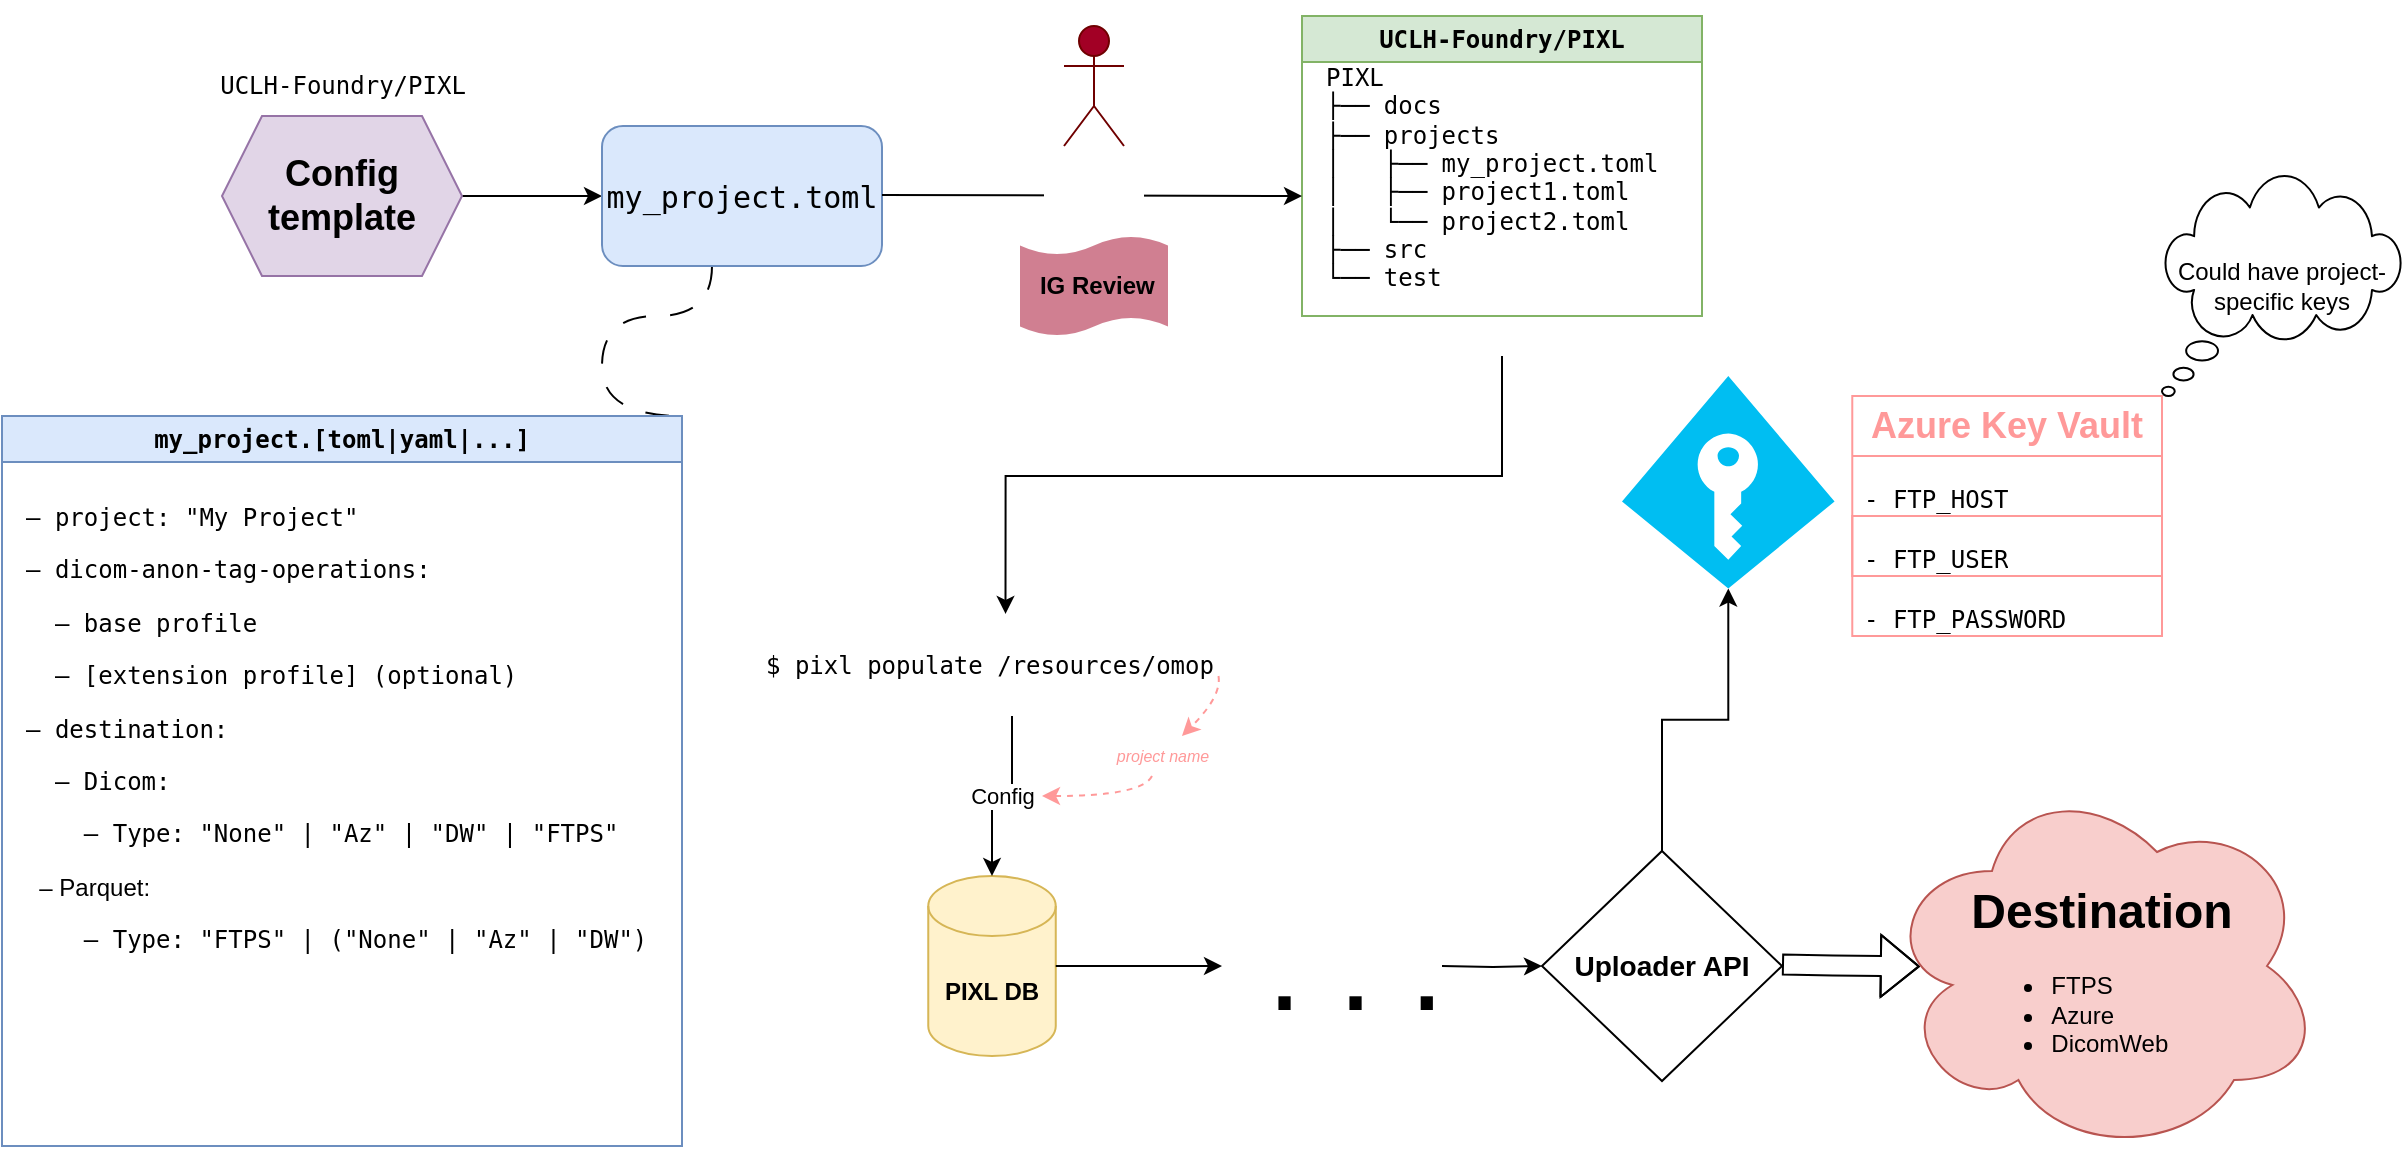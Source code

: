 <mxfile version="21.6.8" type="device">
  <diagram name="Page-1" id="b1Yz4LJFlwyoJpQOb2CD">
    <mxGraphModel dx="1501" dy="664" grid="1" gridSize="10" guides="1" tooltips="1" connect="1" arrows="1" fold="1" page="0" pageScale="1" pageWidth="850" pageHeight="1100" math="0" shadow="0">
      <root>
        <mxCell id="0" />
        <mxCell id="1" parent="0" />
        <mxCell id="KNKUc1UJHXEjSF4-eD5e-16" style="edgeStyle=orthogonalEdgeStyle;rounded=0;orthogonalLoop=1;jettySize=auto;html=1;exitX=1;exitY=0.5;exitDx=0;exitDy=0;entryX=0;entryY=0.5;entryDx=0;entryDy=0;movable=1;resizable=1;rotatable=1;deletable=1;editable=1;locked=0;connectable=1;" edge="1" parent="1" source="KNKUc1UJHXEjSF4-eD5e-1" target="KNKUc1UJHXEjSF4-eD5e-3">
          <mxGeometry relative="1" as="geometry" />
        </mxCell>
        <mxCell id="KNKUc1UJHXEjSF4-eD5e-1" value="&lt;h2&gt;Config template&lt;/h2&gt;" style="shape=hexagon;perimeter=hexagonPerimeter2;whiteSpace=wrap;html=1;fixedSize=1;fillColor=#e1d5e7;strokeColor=#9673a6;movable=1;resizable=1;rotatable=1;deletable=1;editable=1;locked=0;connectable=1;" vertex="1" parent="1">
          <mxGeometry x="70" y="90" width="120" height="80" as="geometry" />
        </mxCell>
        <mxCell id="KNKUc1UJHXEjSF4-eD5e-2" value="&lt;pre&gt;&lt;span style=&quot;font-style: normal;&quot;&gt;UCLH-Foundry/PIXL&lt;/span&gt;&lt;/pre&gt;" style="text;html=1;align=center;verticalAlign=middle;resizable=1;points=[];autosize=1;strokeColor=none;fillColor=none;fontFamily=Courier New;fontStyle=2;movable=1;rotatable=1;deletable=1;editable=1;locked=0;connectable=1;" vertex="1" parent="1">
          <mxGeometry x="55" y="50" width="150" height="50" as="geometry" />
        </mxCell>
        <mxCell id="KNKUc1UJHXEjSF4-eD5e-53" style="edgeStyle=orthogonalEdgeStyle;rounded=0;orthogonalLoop=1;jettySize=auto;html=1;curved=1;dashed=1;dashPattern=12 12;endArrow=none;endFill=0;entryX=1;entryY=0;entryDx=0;entryDy=0;movable=1;resizable=1;rotatable=1;deletable=1;editable=1;locked=0;connectable=1;" edge="1" parent="1" source="KNKUc1UJHXEjSF4-eD5e-3" target="KNKUc1UJHXEjSF4-eD5e-51">
          <mxGeometry relative="1" as="geometry">
            <Array as="points">
              <mxPoint x="315" y="190" />
              <mxPoint x="260" y="190" />
              <mxPoint x="260" y="240" />
            </Array>
          </mxGeometry>
        </mxCell>
        <mxCell id="KNKUc1UJHXEjSF4-eD5e-3" value="&lt;pre style=&quot;font-size: 15px;&quot;&gt;my_project.toml&lt;/pre&gt;" style="rounded=1;whiteSpace=wrap;html=1;fontSize=15;fillColor=#dae8fc;strokeColor=#6c8ebf;movable=1;resizable=1;rotatable=1;deletable=1;editable=1;locked=0;connectable=1;" vertex="1" parent="1">
          <mxGeometry x="260" y="95" width="140" height="70" as="geometry" />
        </mxCell>
        <mxCell id="KNKUc1UJHXEjSF4-eD5e-5" value="&lt;pre&gt;UCLH-Foundry/PIXL&lt;/pre&gt;" style="swimlane;whiteSpace=wrap;html=1;fillColor=#d5e8d4;strokeColor=#82b366;container=1;movable=1;resizable=1;rotatable=1;deletable=1;editable=1;locked=0;connectable=1;" vertex="1" parent="1">
          <mxGeometry x="610" y="40" width="200" height="150" as="geometry" />
        </mxCell>
        <mxCell id="KNKUc1UJHXEjSF4-eD5e-11" value="" style="group;movable=1;resizable=1;rotatable=1;deletable=1;editable=1;locked=0;connectable=1;" vertex="1" connectable="0" parent="1">
          <mxGeometry x="270" y="340" width="320" height="220" as="geometry" />
        </mxCell>
        <mxCell id="KNKUc1UJHXEjSF4-eD5e-10" value="&lt;pre&gt;$ pixl populate /resources/omop&lt;/pre&gt;" style="text;html=1;align=left;verticalAlign=middle;resizable=1;points=[];autosize=1;strokeColor=none;fillColor=none;movable=1;rotatable=1;deletable=1;editable=1;locked=0;connectable=1;" vertex="1" parent="KNKUc1UJHXEjSF4-eD5e-11">
          <mxGeometry x="70" width="250" height="50" as="geometry" />
        </mxCell>
        <mxCell id="KNKUc1UJHXEjSF4-eD5e-12" value="PIXL DB" style="shape=cylinder3;whiteSpace=wrap;html=1;boundedLbl=1;backgroundOutline=1;size=15;fontStyle=1;fillColor=#fff2cc;strokeColor=#d6b656;movable=1;resizable=1;rotatable=1;deletable=1;editable=1;locked=0;connectable=1;" vertex="1" parent="KNKUc1UJHXEjSF4-eD5e-11">
          <mxGeometry x="153.13" y="130" width="63.75" height="90" as="geometry" />
        </mxCell>
        <mxCell id="KNKUc1UJHXEjSF4-eD5e-13" value="Config" style="edgeStyle=orthogonalEdgeStyle;rounded=0;orthogonalLoop=1;jettySize=auto;html=1;movable=1;resizable=1;rotatable=1;deletable=1;editable=1;locked=0;connectable=1;" edge="1" parent="KNKUc1UJHXEjSF4-eD5e-11" source="KNKUc1UJHXEjSF4-eD5e-10" target="KNKUc1UJHXEjSF4-eD5e-12">
          <mxGeometry relative="1" as="geometry" />
        </mxCell>
        <mxCell id="KNKUc1UJHXEjSF4-eD5e-29" value="&lt;i style=&quot;font-size: 8px;&quot;&gt;&lt;font color=&quot;#ff9999&quot; style=&quot;font-size: 8px;&quot;&gt;project name&lt;/font&gt;&lt;br style=&quot;font-size: 8px;&quot;&gt;&lt;/i&gt;" style="text;html=1;align=center;verticalAlign=middle;resizable=1;points=[];autosize=1;strokeColor=none;fillColor=none;rotation=0;fontSize=8;movable=1;rotatable=1;deletable=1;editable=1;locked=0;connectable=1;" vertex="1" parent="KNKUc1UJHXEjSF4-eD5e-11">
          <mxGeometry x="235" y="60" width="70" height="20" as="geometry" />
        </mxCell>
        <mxCell id="KNKUc1UJHXEjSF4-eD5e-33" value="" style="curved=1;endArrow=classic;html=1;rounded=0;exitX=0.913;exitY=0.6;exitDx=0;exitDy=0;exitPerimeter=0;strokeWidth=1;dashed=1;fontColor=#FF9999;strokeColor=#FF9999;movable=1;resizable=1;rotatable=1;deletable=1;editable=1;locked=0;connectable=1;" edge="1" parent="KNKUc1UJHXEjSF4-eD5e-11" source="KNKUc1UJHXEjSF4-eD5e-10" target="KNKUc1UJHXEjSF4-eD5e-29">
          <mxGeometry width="50" height="50" relative="1" as="geometry">
            <mxPoint x="330" y="60" as="sourcePoint" />
            <mxPoint x="380" y="10" as="targetPoint" />
            <Array as="points">
              <mxPoint x="300" y="40" />
            </Array>
          </mxGeometry>
        </mxCell>
        <mxCell id="KNKUc1UJHXEjSF4-eD5e-31" value="" style="curved=1;endArrow=classic;html=1;rounded=0;dashed=1;fillColor=#f8cecc;strokeColor=#FF9999;movable=1;resizable=1;rotatable=1;deletable=1;editable=1;locked=0;connectable=1;" edge="1" parent="1" source="KNKUc1UJHXEjSF4-eD5e-29">
          <mxGeometry width="50" height="50" relative="1" as="geometry">
            <mxPoint x="480" y="510" as="sourcePoint" />
            <mxPoint x="480" y="430" as="targetPoint" />
            <Array as="points">
              <mxPoint x="530" y="430" />
            </Array>
          </mxGeometry>
        </mxCell>
        <mxCell id="KNKUc1UJHXEjSF4-eD5e-39" style="edgeStyle=orthogonalEdgeStyle;rounded=0;orthogonalLoop=1;jettySize=auto;html=1;shape=flexArrow;entryX=0.086;entryY=0.501;entryDx=0;entryDy=0;entryPerimeter=0;movable=1;resizable=1;rotatable=1;deletable=1;editable=1;locked=0;connectable=1;" edge="1" parent="1" target="KNKUc1UJHXEjSF4-eD5e-40">
          <mxGeometry relative="1" as="geometry">
            <mxPoint x="905.62" y="515.76" as="targetPoint" />
            <mxPoint x="850" y="514.24" as="sourcePoint" />
          </mxGeometry>
        </mxCell>
        <mxCell id="KNKUc1UJHXEjSF4-eD5e-48" style="edgeStyle=orthogonalEdgeStyle;rounded=0;orthogonalLoop=1;jettySize=auto;html=1;entryX=0;entryY=0.5;entryDx=0;entryDy=0;movable=1;resizable=1;rotatable=1;deletable=1;editable=1;locked=0;connectable=1;" edge="1" parent="1" target="KNKUc1UJHXEjSF4-eD5e-47">
          <mxGeometry relative="1" as="geometry">
            <mxPoint x="680" y="515" as="sourcePoint" />
          </mxGeometry>
        </mxCell>
        <mxCell id="KNKUc1UJHXEjSF4-eD5e-36" value=". . .&amp;nbsp;" style="text;html=1;align=right;verticalAlign=middle;resizable=1;points=[];autosize=1;strokeColor=none;fillColor=none;fontSize=64;horizontal=1;labelPosition=center;verticalLabelPosition=middle;movable=1;rotatable=1;deletable=1;editable=1;locked=0;connectable=1;" vertex="1" parent="1">
          <mxGeometry x="570" y="470" width="130" height="90" as="geometry" />
        </mxCell>
        <mxCell id="KNKUc1UJHXEjSF4-eD5e-35" style="edgeStyle=orthogonalEdgeStyle;rounded=0;orthogonalLoop=1;jettySize=auto;html=1;movable=1;resizable=1;rotatable=1;deletable=1;editable=1;locked=0;connectable=1;" edge="1" parent="1" source="KNKUc1UJHXEjSF4-eD5e-12" target="KNKUc1UJHXEjSF4-eD5e-36">
          <mxGeometry relative="1" as="geometry">
            <mxPoint x="560" y="515" as="targetPoint" />
          </mxGeometry>
        </mxCell>
        <mxCell id="KNKUc1UJHXEjSF4-eD5e-40" value="&lt;h1&gt;Destination&lt;/h1&gt;&lt;div&gt;&lt;ul&gt;&lt;li style=&quot;text-align: left;&quot;&gt;FTPS&lt;/li&gt;&lt;li style=&quot;text-align: left;&quot;&gt;Azure&lt;/li&gt;&lt;li style=&quot;text-align: left;&quot;&gt;DicomWeb&lt;/li&gt;&lt;/ul&gt;&lt;/div&gt;" style="ellipse;shape=cloud;whiteSpace=wrap;html=1;fillColor=#f8cecc;strokeColor=#b85450;movable=1;resizable=1;rotatable=1;deletable=1;editable=1;locked=0;connectable=1;" vertex="1" parent="1">
          <mxGeometry x="900" y="420" width="220" height="190" as="geometry" />
        </mxCell>
        <mxCell id="KNKUc1UJHXEjSF4-eD5e-46" value="" style="group;movable=1;resizable=1;rotatable=1;deletable=1;editable=1;locked=0;connectable=1;" vertex="1" connectable="0" parent="1">
          <mxGeometry x="770" y="220" width="310" height="130" as="geometry" />
        </mxCell>
        <mxCell id="KNKUc1UJHXEjSF4-eD5e-41" value="" style="sketch=0;outlineConnect=0;fontColor=#232F3E;gradientColor=none;fillColor=#00BEF2;strokeColor=none;dashed=0;verticalLabelPosition=bottom;verticalAlign=top;align=center;html=1;fontSize=12;fontStyle=0;aspect=fixed;pointerEvents=1;shape=mxgraph.azure.access_control;movable=1;resizable=1;rotatable=1;deletable=1;editable=1;locked=0;connectable=1;" vertex="1" parent="KNKUc1UJHXEjSF4-eD5e-46">
          <mxGeometry width="106.286" height="106.286" as="geometry" />
        </mxCell>
        <mxCell id="KNKUc1UJHXEjSF4-eD5e-42" value="&lt;h2&gt;&lt;font color=&quot;#ff9999&quot;&gt;Azure Key Vault&lt;/font&gt;&lt;/h2&gt;" style="swimlane;fontStyle=0;childLayout=stackLayout;horizontal=1;startSize=30;horizontalStack=0;resizeParent=1;resizeParentMax=0;resizeLast=0;collapsible=1;marginBottom=0;whiteSpace=wrap;html=1;strokeColor=#FF9999;movable=1;resizable=1;rotatable=1;deletable=1;editable=1;locked=0;connectable=1;" vertex="1" parent="KNKUc1UJHXEjSF4-eD5e-46">
          <mxGeometry x="115.14" y="10" width="154.86" height="120" as="geometry" />
        </mxCell>
        <mxCell id="KNKUc1UJHXEjSF4-eD5e-43" value="&lt;pre&gt;-&amp;nbsp;FTP_HOST&lt;/pre&gt;" style="text;strokeColor=none;fillColor=none;align=left;verticalAlign=middle;spacingLeft=4;spacingRight=4;overflow=hidden;points=[[0,0.5],[1,0.5]];portConstraint=eastwest;rotatable=1;whiteSpace=wrap;html=1;movable=1;resizable=1;deletable=1;editable=1;locked=0;connectable=1;" vertex="1" parent="KNKUc1UJHXEjSF4-eD5e-42">
          <mxGeometry y="30" width="154.86" height="30" as="geometry" />
        </mxCell>
        <mxCell id="KNKUc1UJHXEjSF4-eD5e-44" value="&lt;pre style=&quot;border-color: var(--border-color);&quot;&gt;-&amp;nbsp;FTP_USER&lt;/pre&gt;" style="text;strokeColor=#FF9999;fillColor=none;align=left;verticalAlign=middle;spacingLeft=4;spacingRight=4;overflow=hidden;points=[[0,0.5],[1,0.5]];portConstraint=eastwest;rotatable=1;whiteSpace=wrap;html=1;movable=1;resizable=1;deletable=1;editable=1;locked=0;connectable=1;" vertex="1" parent="KNKUc1UJHXEjSF4-eD5e-42">
          <mxGeometry y="60" width="154.86" height="30" as="geometry" />
        </mxCell>
        <mxCell id="KNKUc1UJHXEjSF4-eD5e-45" value="&lt;pre style=&quot;border-color: var(--border-color);&quot;&gt;-&amp;nbsp;FTP_PASSWORD&lt;/pre&gt;" style="text;strokeColor=none;fillColor=none;align=left;verticalAlign=middle;spacingLeft=4;spacingRight=4;overflow=hidden;points=[[0,0.5],[1,0.5]];portConstraint=eastwest;rotatable=1;whiteSpace=wrap;html=1;movable=1;resizable=1;deletable=1;editable=1;locked=0;connectable=1;" vertex="1" parent="KNKUc1UJHXEjSF4-eD5e-42">
          <mxGeometry y="90" width="154.86" height="30" as="geometry" />
        </mxCell>
        <mxCell id="KNKUc1UJHXEjSF4-eD5e-49" style="edgeStyle=orthogonalEdgeStyle;rounded=0;orthogonalLoop=1;jettySize=auto;html=1;movable=1;resizable=1;rotatable=1;deletable=1;editable=1;locked=0;connectable=1;" edge="1" parent="1" source="KNKUc1UJHXEjSF4-eD5e-47" target="KNKUc1UJHXEjSF4-eD5e-41">
          <mxGeometry relative="1" as="geometry" />
        </mxCell>
        <mxCell id="KNKUc1UJHXEjSF4-eD5e-47" value="&lt;h3&gt;Uploader API&lt;/h3&gt;" style="rhombus;whiteSpace=wrap;html=1;movable=1;resizable=1;rotatable=1;deletable=1;editable=1;locked=0;connectable=1;" vertex="1" parent="1">
          <mxGeometry x="730" y="457.5" width="120" height="115" as="geometry" />
        </mxCell>
        <mxCell id="KNKUc1UJHXEjSF4-eD5e-51" value="&lt;pre&gt;my_project.[toml|yaml|...]&lt;/pre&gt;" style="swimlane;whiteSpace=wrap;html=1;fillColor=#dae8fc;strokeColor=#6c8ebf;movable=1;resizable=1;rotatable=1;deletable=1;editable=1;locked=0;connectable=1;" vertex="1" parent="1">
          <mxGeometry x="-40" y="240" width="340" height="365" as="geometry" />
        </mxCell>
        <mxCell id="KNKUc1UJHXEjSF4-eD5e-52" value="&lt;pre&gt;– project: &quot;My Project&quot;&lt;/pre&gt;&lt;pre&gt;– dicom-anon-tag-operations:&lt;/pre&gt;&lt;pre&gt;  – base profile&lt;/pre&gt;&lt;pre&gt;  – [extension profile] (optional)&lt;/pre&gt;&lt;pre&gt;– destination:&lt;/pre&gt;&lt;pre&gt;  – Dicom:&lt;/pre&gt;&lt;pre&gt;    – Type: &quot;None&quot; | &quot;Az&quot; | &quot;DW&quot; | &quot;FTPS&quot;&lt;/pre&gt;&lt;pre&gt;&lt;span style=&quot;background-color: initial; font-family: Helvetica;&quot;&gt;&amp;nbsp; – Parquet:&amp;nbsp; &amp;nbsp;&amp;nbsp;&lt;/span&gt;&lt;br&gt;&lt;/pre&gt;&lt;pre&gt;&lt;pre style=&quot;border-color: var(--border-color);&quot;&gt;&lt;pre style=&quot;border-color: var(--border-color);&quot;&gt;    – Type: &quot;FTPS&quot; | (&quot;None&quot; | &quot;Az&quot; | &quot;DW&quot;)&lt;/pre&gt;&lt;pre&gt;&lt;br&gt;&lt;/pre&gt;&lt;/pre&gt;&lt;/pre&gt;" style="text;html=1;align=left;verticalAlign=top;resizable=1;points=[];autosize=1;strokeColor=none;fillColor=none;movable=1;rotatable=1;deletable=1;editable=1;locked=0;connectable=1;" vertex="1" parent="KNKUc1UJHXEjSF4-eD5e-51">
          <mxGeometry x="10" y="25" width="330" height="290" as="geometry" />
        </mxCell>
        <mxCell id="KNKUc1UJHXEjSF4-eD5e-63" style="edgeStyle=orthogonalEdgeStyle;rounded=0;orthogonalLoop=1;jettySize=auto;html=1;entryX=0.487;entryY=-0.021;entryDx=0;entryDy=0;entryPerimeter=0;" edge="1" parent="1" source="KNKUc1UJHXEjSF4-eD5e-6" target="KNKUc1UJHXEjSF4-eD5e-10">
          <mxGeometry relative="1" as="geometry">
            <Array as="points">
              <mxPoint x="710" y="270" />
              <mxPoint x="462" y="270" />
            </Array>
          </mxGeometry>
        </mxCell>
        <mxCell id="KNKUc1UJHXEjSF4-eD5e-6" value="&lt;pre&gt;PIXL&lt;br/&gt;├── docs&lt;br/&gt;├── projects&lt;br/&gt;│&amp;nbsp;&amp;nbsp; ├── my_project.toml&lt;br/&gt;│&amp;nbsp;&amp;nbsp; ├── project1.toml&lt;br/&gt;│&amp;nbsp;&amp;nbsp; └── project2.toml&lt;br/&gt;├── src&lt;br/&gt;└── test&lt;br/&gt;&lt;/pre&gt;&lt;div&gt;&lt;br&gt;&lt;/div&gt;" style="text;html=1;align=left;verticalAlign=middle;resizable=1;points=[];autosize=1;strokeColor=none;fillColor=none;movable=1;rotatable=1;deletable=1;editable=1;locked=0;connectable=1;" vertex="1" parent="1">
          <mxGeometry x="620" y="45" width="190" height="165" as="geometry" />
        </mxCell>
        <mxCell id="KNKUc1UJHXEjSF4-eD5e-56" value="Actor" style="shape=umlActor;verticalLabelPosition=bottom;verticalAlign=top;html=1;outlineConnect=0;fillStyle=solid;fillColor=#a20025;strokeColor=#6F0000;fontColor=#ffffff;movable=1;resizable=1;rotatable=1;deletable=1;editable=1;locked=0;connectable=1;" vertex="1" parent="1">
          <mxGeometry x="491" y="45" width="30" height="60" as="geometry" />
        </mxCell>
        <mxCell id="KNKUc1UJHXEjSF4-eD5e-58" value="" style="endArrow=classic;html=1;rounded=0;movable=1;resizable=1;rotatable=1;deletable=1;editable=1;locked=0;connectable=1;" edge="1" parent="1">
          <mxGeometry relative="1" as="geometry">
            <mxPoint x="400" y="129.52" as="sourcePoint" />
            <mxPoint x="610" y="130" as="targetPoint" />
          </mxGeometry>
        </mxCell>
        <mxCell id="KNKUc1UJHXEjSF4-eD5e-59" value="" style="shape=image;html=1;outlineConnect=0;verticalAlign=top;verticalLabelPosition=bottom;labelBackgroundColor=#ffffff;imageAspect=0;aspect=fixed;image=https://cdn0.iconfinder.com/data/icons/octicons/1024/git-pull-request-128.png;imageBackground=default;movable=1;resizable=1;rotatable=1;deletable=1;editable=1;locked=0;connectable=1;" vertex="1" parent="KNKUc1UJHXEjSF4-eD5e-58">
          <mxGeometry width="50" height="40" relative="1" as="geometry">
            <mxPoint x="-24" y="-20" as="offset" />
          </mxGeometry>
        </mxCell>
        <mxCell id="KNKUc1UJHXEjSF4-eD5e-61" value="&lt;b&gt;&amp;nbsp;IG Review&lt;/b&gt;" style="shape=tape;whiteSpace=wrap;html=1;strokeWidth=2;size=0.19;fillColor=#a20025;strokeColor=none;opacity=50;movable=1;resizable=1;rotatable=1;deletable=1;editable=1;locked=0;connectable=1;" vertex="1" parent="1">
          <mxGeometry x="469" y="150" width="74" height="50" as="geometry" />
        </mxCell>
        <mxCell id="KNKUc1UJHXEjSF4-eD5e-62" value="Could have project-specific keys" style="whiteSpace=wrap;html=1;shape=mxgraph.basic.cloud_callout;verticalAlign=middle;movable=1;resizable=1;rotatable=1;deletable=1;editable=1;locked=0;connectable=1;" vertex="1" parent="1">
          <mxGeometry x="1040" y="120" width="120" height="110" as="geometry" />
        </mxCell>
      </root>
    </mxGraphModel>
  </diagram>
</mxfile>
